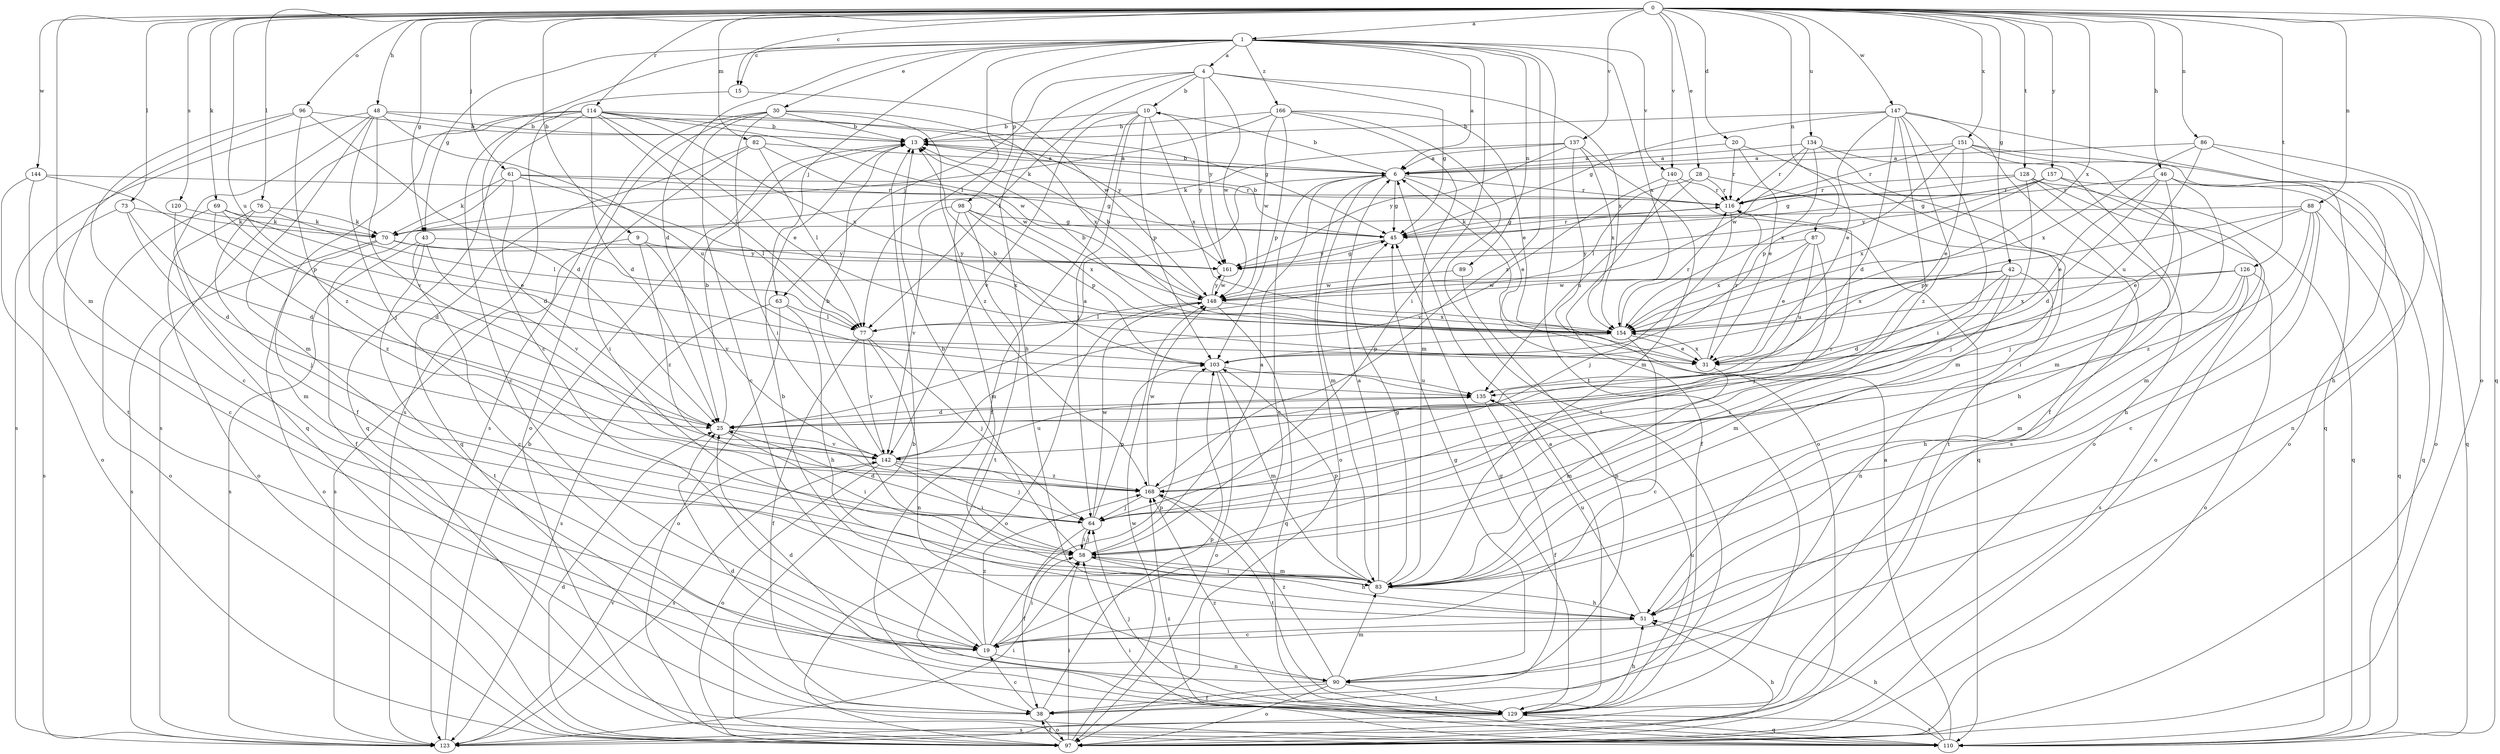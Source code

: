 strict digraph  {
0;
1;
4;
6;
9;
10;
13;
15;
19;
20;
25;
28;
30;
31;
38;
42;
43;
45;
46;
48;
51;
58;
61;
63;
64;
69;
70;
73;
76;
77;
82;
83;
86;
87;
88;
89;
90;
96;
97;
98;
103;
110;
114;
116;
120;
123;
126;
128;
129;
134;
135;
137;
140;
142;
144;
147;
148;
151;
154;
157;
161;
166;
168;
0 -> 1  [label=a];
0 -> 9  [label=b];
0 -> 15  [label=c];
0 -> 20  [label=d];
0 -> 28  [label=e];
0 -> 42  [label=g];
0 -> 43  [label=g];
0 -> 46  [label=h];
0 -> 48  [label=h];
0 -> 61  [label=j];
0 -> 69  [label=k];
0 -> 73  [label=l];
0 -> 76  [label=l];
0 -> 82  [label=m];
0 -> 83  [label=m];
0 -> 86  [label=n];
0 -> 87  [label=n];
0 -> 88  [label=n];
0 -> 96  [label=o];
0 -> 97  [label=o];
0 -> 110  [label=q];
0 -> 114  [label=r];
0 -> 120  [label=s];
0 -> 126  [label=t];
0 -> 128  [label=t];
0 -> 134  [label=u];
0 -> 135  [label=u];
0 -> 137  [label=v];
0 -> 140  [label=v];
0 -> 144  [label=w];
0 -> 147  [label=w];
0 -> 151  [label=x];
0 -> 154  [label=x];
0 -> 157  [label=y];
1 -> 4  [label=a];
1 -> 6  [label=a];
1 -> 15  [label=c];
1 -> 19  [label=c];
1 -> 25  [label=d];
1 -> 30  [label=e];
1 -> 43  [label=g];
1 -> 58  [label=i];
1 -> 63  [label=j];
1 -> 77  [label=l];
1 -> 89  [label=n];
1 -> 98  [label=p];
1 -> 129  [label=t];
1 -> 140  [label=v];
1 -> 154  [label=x];
1 -> 166  [label=z];
1 -> 168  [label=z];
4 -> 10  [label=b];
4 -> 45  [label=g];
4 -> 51  [label=h];
4 -> 63  [label=j];
4 -> 77  [label=l];
4 -> 148  [label=w];
4 -> 154  [label=x];
4 -> 161  [label=y];
6 -> 10  [label=b];
6 -> 13  [label=b];
6 -> 19  [label=c];
6 -> 31  [label=e];
6 -> 45  [label=g];
6 -> 83  [label=m];
6 -> 97  [label=o];
6 -> 116  [label=r];
9 -> 123  [label=s];
9 -> 142  [label=v];
9 -> 161  [label=y];
9 -> 168  [label=z];
10 -> 13  [label=b];
10 -> 38  [label=f];
10 -> 64  [label=j];
10 -> 103  [label=p];
10 -> 142  [label=v];
10 -> 154  [label=x];
10 -> 161  [label=y];
13 -> 6  [label=a];
15 -> 123  [label=s];
15 -> 148  [label=w];
19 -> 13  [label=b];
19 -> 58  [label=i];
19 -> 90  [label=n];
19 -> 103  [label=p];
19 -> 168  [label=z];
20 -> 6  [label=a];
20 -> 31  [label=e];
20 -> 116  [label=r];
20 -> 123  [label=s];
25 -> 6  [label=a];
25 -> 13  [label=b];
25 -> 58  [label=i];
25 -> 142  [label=v];
28 -> 77  [label=l];
28 -> 116  [label=r];
28 -> 129  [label=t];
28 -> 135  [label=u];
30 -> 13  [label=b];
30 -> 19  [label=c];
30 -> 58  [label=i];
30 -> 97  [label=o];
30 -> 123  [label=s];
30 -> 154  [label=x];
30 -> 168  [label=z];
31 -> 83  [label=m];
31 -> 116  [label=r];
31 -> 154  [label=x];
38 -> 19  [label=c];
38 -> 97  [label=o];
38 -> 103  [label=p];
42 -> 25  [label=d];
42 -> 58  [label=i];
42 -> 83  [label=m];
42 -> 90  [label=n];
42 -> 148  [label=w];
42 -> 154  [label=x];
43 -> 19  [label=c];
43 -> 123  [label=s];
43 -> 129  [label=t];
43 -> 142  [label=v];
43 -> 161  [label=y];
45 -> 13  [label=b];
45 -> 116  [label=r];
45 -> 161  [label=y];
46 -> 25  [label=d];
46 -> 31  [label=e];
46 -> 58  [label=i];
46 -> 64  [label=j];
46 -> 90  [label=n];
46 -> 116  [label=r];
48 -> 13  [label=b];
48 -> 45  [label=g];
48 -> 64  [label=j];
48 -> 83  [label=m];
48 -> 110  [label=q];
48 -> 123  [label=s];
48 -> 135  [label=u];
48 -> 142  [label=v];
51 -> 19  [label=c];
51 -> 135  [label=u];
58 -> 6  [label=a];
58 -> 13  [label=b];
58 -> 51  [label=h];
58 -> 64  [label=j];
58 -> 83  [label=m];
61 -> 25  [label=d];
61 -> 38  [label=f];
61 -> 45  [label=g];
61 -> 70  [label=k];
61 -> 77  [label=l];
61 -> 116  [label=r];
63 -> 51  [label=h];
63 -> 77  [label=l];
63 -> 97  [label=o];
63 -> 123  [label=s];
64 -> 25  [label=d];
64 -> 38  [label=f];
64 -> 58  [label=i];
64 -> 103  [label=p];
64 -> 148  [label=w];
69 -> 25  [label=d];
69 -> 31  [label=e];
69 -> 70  [label=k];
69 -> 97  [label=o];
69 -> 168  [label=z];
70 -> 97  [label=o];
70 -> 123  [label=s];
70 -> 154  [label=x];
70 -> 161  [label=y];
73 -> 25  [label=d];
73 -> 70  [label=k];
73 -> 83  [label=m];
73 -> 123  [label=s];
76 -> 64  [label=j];
76 -> 70  [label=k];
76 -> 77  [label=l];
76 -> 97  [label=o];
77 -> 38  [label=f];
77 -> 64  [label=j];
77 -> 90  [label=n];
77 -> 142  [label=v];
82 -> 6  [label=a];
82 -> 58  [label=i];
82 -> 77  [label=l];
82 -> 110  [label=q];
82 -> 148  [label=w];
83 -> 6  [label=a];
83 -> 45  [label=g];
83 -> 51  [label=h];
83 -> 58  [label=i];
83 -> 103  [label=p];
86 -> 6  [label=a];
86 -> 51  [label=h];
86 -> 97  [label=o];
86 -> 135  [label=u];
86 -> 154  [label=x];
87 -> 31  [label=e];
87 -> 64  [label=j];
87 -> 135  [label=u];
87 -> 154  [label=x];
87 -> 161  [label=y];
88 -> 19  [label=c];
88 -> 31  [label=e];
88 -> 51  [label=h];
88 -> 70  [label=k];
88 -> 103  [label=p];
88 -> 110  [label=q];
88 -> 168  [label=z];
89 -> 90  [label=n];
89 -> 148  [label=w];
90 -> 25  [label=d];
90 -> 38  [label=f];
90 -> 45  [label=g];
90 -> 83  [label=m];
90 -> 97  [label=o];
90 -> 129  [label=t];
90 -> 168  [label=z];
96 -> 13  [label=b];
96 -> 19  [label=c];
96 -> 25  [label=d];
96 -> 129  [label=t];
96 -> 168  [label=z];
97 -> 13  [label=b];
97 -> 25  [label=d];
97 -> 38  [label=f];
97 -> 51  [label=h];
97 -> 58  [label=i];
97 -> 148  [label=w];
98 -> 45  [label=g];
98 -> 83  [label=m];
98 -> 103  [label=p];
98 -> 129  [label=t];
98 -> 142  [label=v];
98 -> 154  [label=x];
103 -> 13  [label=b];
103 -> 83  [label=m];
103 -> 97  [label=o];
103 -> 135  [label=u];
110 -> 6  [label=a];
110 -> 51  [label=h];
110 -> 58  [label=i];
110 -> 129  [label=t];
110 -> 168  [label=z];
114 -> 13  [label=b];
114 -> 19  [label=c];
114 -> 25  [label=d];
114 -> 31  [label=e];
114 -> 38  [label=f];
114 -> 77  [label=l];
114 -> 110  [label=q];
114 -> 123  [label=s];
114 -> 148  [label=w];
114 -> 154  [label=x];
114 -> 161  [label=y];
116 -> 45  [label=g];
116 -> 64  [label=j];
120 -> 25  [label=d];
120 -> 70  [label=k];
123 -> 13  [label=b];
123 -> 58  [label=i];
123 -> 142  [label=v];
126 -> 51  [label=h];
126 -> 83  [label=m];
126 -> 97  [label=o];
126 -> 123  [label=s];
126 -> 148  [label=w];
126 -> 154  [label=x];
128 -> 45  [label=g];
128 -> 51  [label=h];
128 -> 64  [label=j];
128 -> 97  [label=o];
128 -> 110  [label=q];
128 -> 116  [label=r];
129 -> 6  [label=a];
129 -> 25  [label=d];
129 -> 45  [label=g];
129 -> 51  [label=h];
129 -> 64  [label=j];
129 -> 110  [label=q];
129 -> 123  [label=s];
129 -> 135  [label=u];
129 -> 168  [label=z];
134 -> 6  [label=a];
134 -> 83  [label=m];
134 -> 97  [label=o];
134 -> 116  [label=r];
134 -> 148  [label=w];
134 -> 154  [label=x];
135 -> 25  [label=d];
135 -> 38  [label=f];
137 -> 6  [label=a];
137 -> 70  [label=k];
137 -> 83  [label=m];
137 -> 97  [label=o];
137 -> 154  [label=x];
137 -> 161  [label=y];
140 -> 38  [label=f];
140 -> 110  [label=q];
140 -> 116  [label=r];
140 -> 142  [label=v];
142 -> 13  [label=b];
142 -> 58  [label=i];
142 -> 64  [label=j];
142 -> 97  [label=o];
142 -> 123  [label=s];
142 -> 135  [label=u];
142 -> 168  [label=z];
144 -> 19  [label=c];
144 -> 97  [label=o];
144 -> 103  [label=p];
144 -> 116  [label=r];
147 -> 13  [label=b];
147 -> 25  [label=d];
147 -> 31  [label=e];
147 -> 38  [label=f];
147 -> 45  [label=g];
147 -> 58  [label=i];
147 -> 110  [label=q];
147 -> 142  [label=v];
147 -> 168  [label=z];
148 -> 13  [label=b];
148 -> 77  [label=l];
148 -> 97  [label=o];
148 -> 110  [label=q];
148 -> 154  [label=x];
148 -> 161  [label=y];
151 -> 6  [label=a];
151 -> 31  [label=e];
151 -> 83  [label=m];
151 -> 97  [label=o];
151 -> 103  [label=p];
151 -> 110  [label=q];
151 -> 116  [label=r];
154 -> 13  [label=b];
154 -> 19  [label=c];
154 -> 31  [label=e];
154 -> 103  [label=p];
154 -> 116  [label=r];
157 -> 45  [label=g];
157 -> 83  [label=m];
157 -> 110  [label=q];
157 -> 116  [label=r];
157 -> 154  [label=x];
157 -> 161  [label=y];
161 -> 45  [label=g];
161 -> 148  [label=w];
166 -> 13  [label=b];
166 -> 31  [label=e];
166 -> 70  [label=k];
166 -> 83  [label=m];
166 -> 103  [label=p];
166 -> 129  [label=t];
166 -> 148  [label=w];
168 -> 64  [label=j];
168 -> 116  [label=r];
168 -> 129  [label=t];
168 -> 148  [label=w];
}
